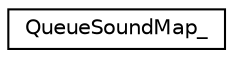 digraph "Graphical Class Hierarchy"
{
  edge [fontname="Helvetica",fontsize="10",labelfontname="Helvetica",labelfontsize="10"];
  node [fontname="Helvetica",fontsize="10",shape=record];
  rankdir="LR";
  Node1 [label="QueueSoundMap_",height=0.2,width=0.4,color="black", fillcolor="white", style="filled",URL="$struct_queue_sound_map__.html",tooltip="A queue containing mappings between sounds and sound sources. "];
}
